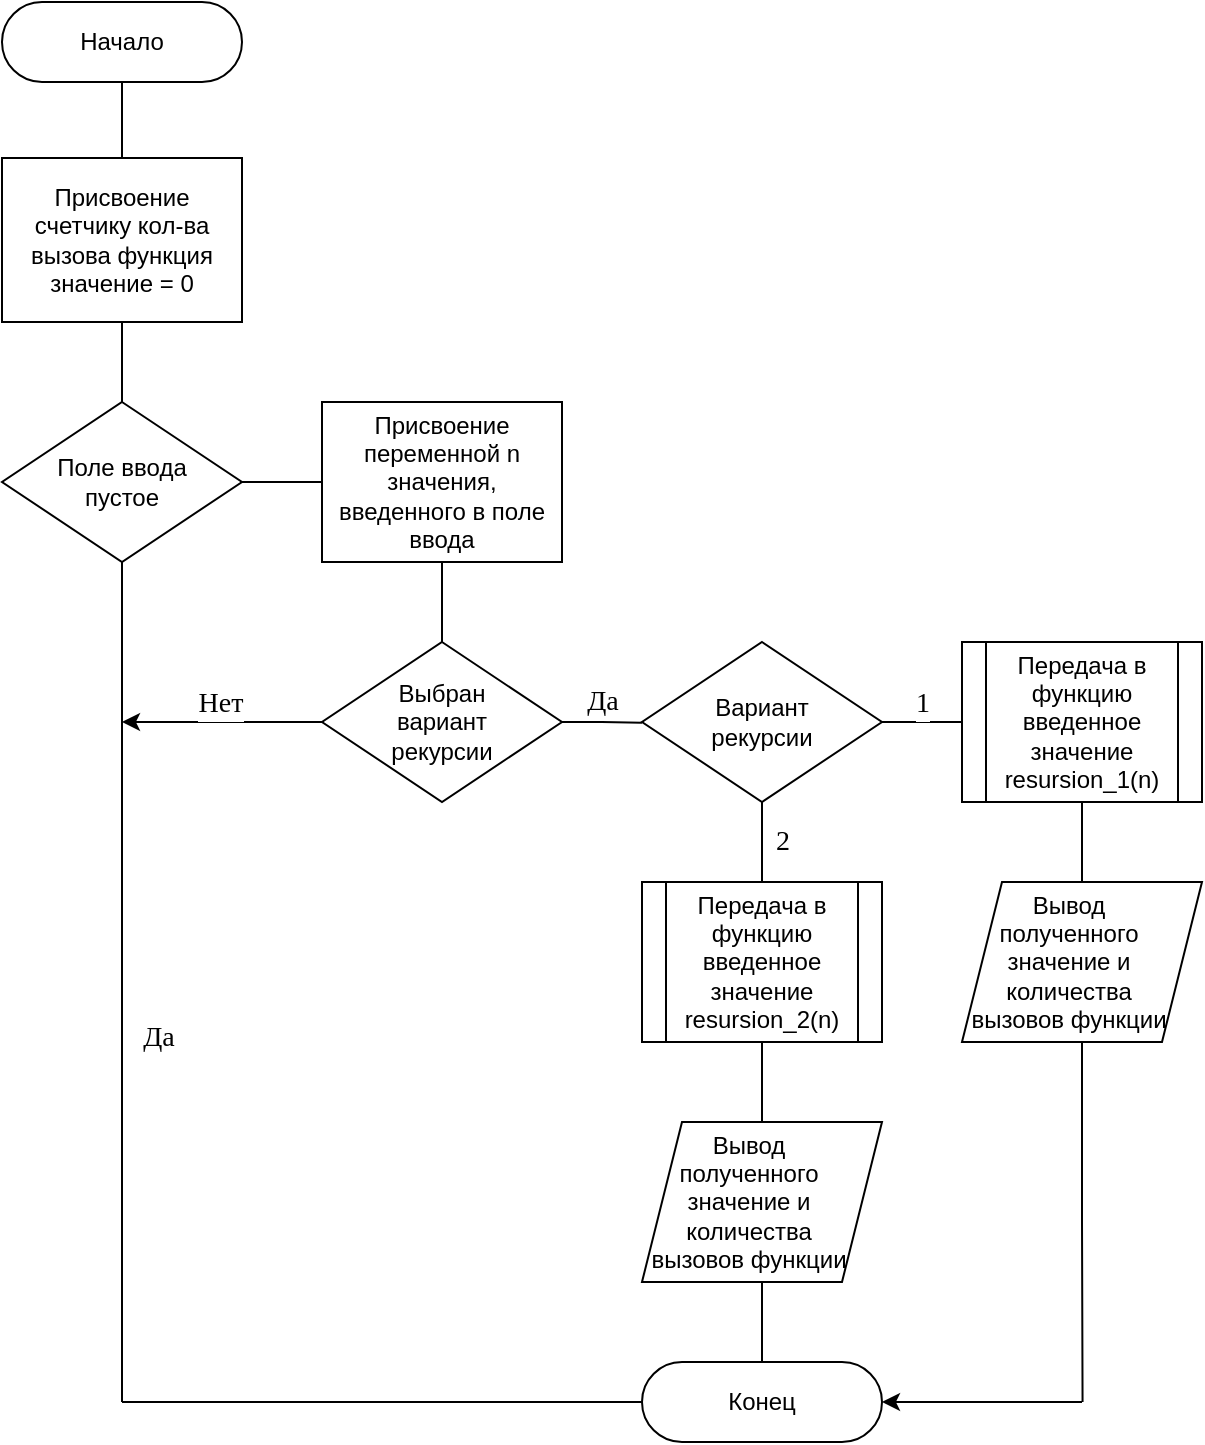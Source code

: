 <mxfile version="23.1.5" type="device">
  <diagram name="Страница — 1" id="f5qaqixOcX6vG_OhwR0j">
    <mxGraphModel dx="1444" dy="929" grid="1" gridSize="10" guides="1" tooltips="1" connect="1" arrows="1" fold="1" page="1" pageScale="1" pageWidth="649" pageHeight="1011" math="0" shadow="0">
      <root>
        <mxCell id="0" />
        <mxCell id="1" parent="0" />
        <mxCell id="UDmzE2PKUfRqwM2-v8yh-4" style="edgeStyle=orthogonalEdgeStyle;rounded=0;orthogonalLoop=1;jettySize=auto;html=1;exitX=0.5;exitY=0.5;exitDx=0;exitDy=20;exitPerimeter=0;entryX=0.5;entryY=0;entryDx=0;entryDy=0;endArrow=none;endFill=0;" edge="1" parent="1" source="UDmzE2PKUfRqwM2-v8yh-2" target="UDmzE2PKUfRqwM2-v8yh-3">
          <mxGeometry relative="1" as="geometry" />
        </mxCell>
        <mxCell id="UDmzE2PKUfRqwM2-v8yh-2" value="Начало" style="html=1;dashed=0;whiteSpace=wrap;shape=mxgraph.dfd.start" vertex="1" parent="1">
          <mxGeometry width="120" height="40" as="geometry" />
        </mxCell>
        <mxCell id="UDmzE2PKUfRqwM2-v8yh-6" style="edgeStyle=orthogonalEdgeStyle;rounded=0;orthogonalLoop=1;jettySize=auto;html=1;exitX=0.5;exitY=1;exitDx=0;exitDy=0;entryX=0.5;entryY=0;entryDx=0;entryDy=0;endArrow=none;endFill=0;" edge="1" parent="1" source="UDmzE2PKUfRqwM2-v8yh-3" target="UDmzE2PKUfRqwM2-v8yh-5">
          <mxGeometry relative="1" as="geometry" />
        </mxCell>
        <mxCell id="UDmzE2PKUfRqwM2-v8yh-3" value="Присвоение счетчику кол-ва вызова функция значение = 0" style="rounded=0;whiteSpace=wrap;html=1;" vertex="1" parent="1">
          <mxGeometry y="78" width="120" height="82" as="geometry" />
        </mxCell>
        <mxCell id="UDmzE2PKUfRqwM2-v8yh-7" style="edgeStyle=orthogonalEdgeStyle;rounded=0;orthogonalLoop=1;jettySize=auto;html=1;exitX=0.5;exitY=1;exitDx=0;exitDy=0;endArrow=none;endFill=0;" edge="1" parent="1" source="UDmzE2PKUfRqwM2-v8yh-5">
          <mxGeometry relative="1" as="geometry">
            <mxPoint x="60" y="700" as="targetPoint" />
          </mxGeometry>
        </mxCell>
        <mxCell id="UDmzE2PKUfRqwM2-v8yh-9" value="Да" style="edgeLabel;html=1;align=center;verticalAlign=middle;resizable=0;points=[];fontFamily=Times New Roman;fontSize=14;" vertex="1" connectable="0" parent="UDmzE2PKUfRqwM2-v8yh-7">
          <mxGeometry x="0.135" y="1" relative="1" as="geometry">
            <mxPoint x="16" as="offset" />
          </mxGeometry>
        </mxCell>
        <mxCell id="UDmzE2PKUfRqwM2-v8yh-11" style="edgeStyle=orthogonalEdgeStyle;rounded=0;orthogonalLoop=1;jettySize=auto;html=1;exitX=1;exitY=0.5;exitDx=0;exitDy=0;entryX=0;entryY=0.5;entryDx=0;entryDy=0;endArrow=none;endFill=0;" edge="1" parent="1" source="UDmzE2PKUfRqwM2-v8yh-5" target="UDmzE2PKUfRqwM2-v8yh-10">
          <mxGeometry relative="1" as="geometry" />
        </mxCell>
        <mxCell id="UDmzE2PKUfRqwM2-v8yh-5" value="Поле ввода&lt;br&gt;пустое" style="rhombus;whiteSpace=wrap;html=1;" vertex="1" parent="1">
          <mxGeometry y="200" width="120" height="80" as="geometry" />
        </mxCell>
        <mxCell id="UDmzE2PKUfRqwM2-v8yh-13" style="edgeStyle=orthogonalEdgeStyle;rounded=0;orthogonalLoop=1;jettySize=auto;html=1;exitX=0.5;exitY=1;exitDx=0;exitDy=0;entryX=0.5;entryY=0;entryDx=0;entryDy=0;endArrow=none;endFill=0;" edge="1" parent="1" source="UDmzE2PKUfRqwM2-v8yh-10" target="UDmzE2PKUfRqwM2-v8yh-12">
          <mxGeometry relative="1" as="geometry" />
        </mxCell>
        <mxCell id="UDmzE2PKUfRqwM2-v8yh-10" value="Присвоение переменной n значения, введенного в поле ввода" style="rounded=0;whiteSpace=wrap;html=1;" vertex="1" parent="1">
          <mxGeometry x="160" y="200" width="120" height="80" as="geometry" />
        </mxCell>
        <mxCell id="UDmzE2PKUfRqwM2-v8yh-16" style="edgeStyle=orthogonalEdgeStyle;rounded=0;orthogonalLoop=1;jettySize=auto;html=1;exitX=1;exitY=0.5;exitDx=0;exitDy=0;endArrow=none;endFill=0;" edge="1" parent="1" source="UDmzE2PKUfRqwM2-v8yh-12">
          <mxGeometry relative="1" as="geometry">
            <mxPoint x="320" y="360.333" as="targetPoint" />
          </mxGeometry>
        </mxCell>
        <mxCell id="UDmzE2PKUfRqwM2-v8yh-18" value="Да" style="edgeLabel;html=1;align=center;verticalAlign=middle;resizable=0;points=[];fontSize=14;fontFamily=Times New Roman;" vertex="1" connectable="0" parent="UDmzE2PKUfRqwM2-v8yh-16">
          <mxGeometry x="0.138" y="1" relative="1" as="geometry">
            <mxPoint x="-2" y="-10" as="offset" />
          </mxGeometry>
        </mxCell>
        <mxCell id="UDmzE2PKUfRqwM2-v8yh-12" value="Выбран вариант рекурсии" style="rhombus;whiteSpace=wrap;html=1;spacingLeft=14;spacingRight=14;" vertex="1" parent="1">
          <mxGeometry x="160" y="320" width="120" height="80" as="geometry" />
        </mxCell>
        <mxCell id="UDmzE2PKUfRqwM2-v8yh-14" style="edgeStyle=orthogonalEdgeStyle;rounded=0;orthogonalLoop=1;jettySize=auto;html=1;exitX=0;exitY=0.5;exitDx=0;exitDy=0;" edge="1" parent="1" source="UDmzE2PKUfRqwM2-v8yh-12">
          <mxGeometry relative="1" as="geometry">
            <mxPoint x="60" y="360" as="targetPoint" />
          </mxGeometry>
        </mxCell>
        <mxCell id="UDmzE2PKUfRqwM2-v8yh-15" value="Нет" style="edgeLabel;html=1;align=center;verticalAlign=middle;resizable=0;points=[];fontFamily=Times New Roman;fontSize=14;" vertex="1" connectable="0" parent="UDmzE2PKUfRqwM2-v8yh-14">
          <mxGeometry x="0.072" y="1" relative="1" as="geometry">
            <mxPoint x="2" y="-11" as="offset" />
          </mxGeometry>
        </mxCell>
        <mxCell id="UDmzE2PKUfRqwM2-v8yh-20" style="edgeStyle=orthogonalEdgeStyle;rounded=0;orthogonalLoop=1;jettySize=auto;html=1;exitX=1;exitY=0.5;exitDx=0;exitDy=0;endArrow=none;endFill=0;" edge="1" parent="1" source="UDmzE2PKUfRqwM2-v8yh-19">
          <mxGeometry relative="1" as="geometry">
            <mxPoint x="480" y="360" as="targetPoint" />
          </mxGeometry>
        </mxCell>
        <mxCell id="UDmzE2PKUfRqwM2-v8yh-22" value="1" style="edgeLabel;html=1;align=center;verticalAlign=middle;resizable=0;points=[];fontFamily=Times New Roman;fontSize=14;" vertex="1" connectable="0" parent="UDmzE2PKUfRqwM2-v8yh-20">
          <mxGeometry x="0.408" y="1" relative="1" as="geometry">
            <mxPoint x="-8" y="-9" as="offset" />
          </mxGeometry>
        </mxCell>
        <mxCell id="UDmzE2PKUfRqwM2-v8yh-21" style="edgeStyle=orthogonalEdgeStyle;rounded=0;orthogonalLoop=1;jettySize=auto;html=1;exitX=0.5;exitY=1;exitDx=0;exitDy=0;endArrow=none;endFill=0;" edge="1" parent="1" source="UDmzE2PKUfRqwM2-v8yh-19">
          <mxGeometry relative="1" as="geometry">
            <mxPoint x="380" y="440" as="targetPoint" />
          </mxGeometry>
        </mxCell>
        <mxCell id="UDmzE2PKUfRqwM2-v8yh-23" value="2" style="edgeLabel;html=1;align=center;verticalAlign=middle;resizable=0;points=[];fontSize=14;fontFamily=Times New Roman;" vertex="1" connectable="0" parent="UDmzE2PKUfRqwM2-v8yh-21">
          <mxGeometry x="-0.045" y="-2" relative="1" as="geometry">
            <mxPoint x="12" as="offset" />
          </mxGeometry>
        </mxCell>
        <mxCell id="UDmzE2PKUfRqwM2-v8yh-19" value="Вариант рекурсии" style="rhombus;whiteSpace=wrap;html=1;spacingLeft=14;spacingRight=14;" vertex="1" parent="1">
          <mxGeometry x="320" y="320" width="120" height="80" as="geometry" />
        </mxCell>
        <mxCell id="UDmzE2PKUfRqwM2-v8yh-30" style="edgeStyle=orthogonalEdgeStyle;rounded=0;orthogonalLoop=1;jettySize=auto;html=1;exitX=0.5;exitY=1;exitDx=0;exitDy=0;entryX=0.5;entryY=0;entryDx=0;entryDy=0;endArrow=none;endFill=0;" edge="1" parent="1" source="UDmzE2PKUfRqwM2-v8yh-24" target="UDmzE2PKUfRqwM2-v8yh-28">
          <mxGeometry relative="1" as="geometry" />
        </mxCell>
        <mxCell id="UDmzE2PKUfRqwM2-v8yh-24" value="Передача в функцию введенное значение&lt;br&gt;resursion_2(n)" style="shape=process;whiteSpace=wrap;html=1;backgroundOutline=1;" vertex="1" parent="1">
          <mxGeometry x="320" y="440" width="120" height="80" as="geometry" />
        </mxCell>
        <mxCell id="UDmzE2PKUfRqwM2-v8yh-29" style="edgeStyle=orthogonalEdgeStyle;rounded=0;orthogonalLoop=1;jettySize=auto;html=1;exitX=0.5;exitY=1;exitDx=0;exitDy=0;entryX=0.5;entryY=0;entryDx=0;entryDy=0;endArrow=none;endFill=0;" edge="1" parent="1" source="UDmzE2PKUfRqwM2-v8yh-25" target="UDmzE2PKUfRqwM2-v8yh-26">
          <mxGeometry relative="1" as="geometry" />
        </mxCell>
        <mxCell id="UDmzE2PKUfRqwM2-v8yh-25" value="Передача в функцию введенное значение&lt;br&gt;resursion_1(n)" style="shape=process;whiteSpace=wrap;html=1;backgroundOutline=1;" vertex="1" parent="1">
          <mxGeometry x="480" y="320" width="120" height="80" as="geometry" />
        </mxCell>
        <mxCell id="UDmzE2PKUfRqwM2-v8yh-34" style="edgeStyle=orthogonalEdgeStyle;rounded=0;orthogonalLoop=1;jettySize=auto;html=1;exitX=0.5;exitY=1;exitDx=0;exitDy=0;endArrow=none;endFill=0;" edge="1" parent="1" source="UDmzE2PKUfRqwM2-v8yh-26">
          <mxGeometry relative="1" as="geometry">
            <mxPoint x="540.286" y="700" as="targetPoint" />
          </mxGeometry>
        </mxCell>
        <mxCell id="UDmzE2PKUfRqwM2-v8yh-26" value="Вывод полученного значение и количества вызовов функции" style="shape=parallelogram;perimeter=parallelogramPerimeter;whiteSpace=wrap;html=1;fixedSize=1;spacingLeft=0;spacingRight=13;fontSize=12;" vertex="1" parent="1">
          <mxGeometry x="480" y="440" width="120" height="80" as="geometry" />
        </mxCell>
        <mxCell id="UDmzE2PKUfRqwM2-v8yh-28" value="Вывод полученного значение и количества вызовов функции" style="shape=parallelogram;perimeter=parallelogramPerimeter;whiteSpace=wrap;html=1;fixedSize=1;spacingLeft=0;spacingRight=13;fontSize=12;" vertex="1" parent="1">
          <mxGeometry x="320" y="560" width="120" height="80" as="geometry" />
        </mxCell>
        <mxCell id="UDmzE2PKUfRqwM2-v8yh-31" value="Конец" style="html=1;dashed=0;whiteSpace=wrap;shape=mxgraph.dfd.start" vertex="1" parent="1">
          <mxGeometry x="320" y="680" width="120" height="40" as="geometry" />
        </mxCell>
        <mxCell id="UDmzE2PKUfRqwM2-v8yh-32" value="" style="endArrow=none;html=1;rounded=0;entryX=0;entryY=0.5;entryDx=0;entryDy=0;entryPerimeter=0;" edge="1" parent="1" target="UDmzE2PKUfRqwM2-v8yh-31">
          <mxGeometry width="50" height="50" relative="1" as="geometry">
            <mxPoint x="60" y="700" as="sourcePoint" />
            <mxPoint x="320" y="550" as="targetPoint" />
          </mxGeometry>
        </mxCell>
        <mxCell id="UDmzE2PKUfRqwM2-v8yh-33" style="edgeStyle=orthogonalEdgeStyle;rounded=0;orthogonalLoop=1;jettySize=auto;html=1;exitX=0.5;exitY=1;exitDx=0;exitDy=0;entryX=0.5;entryY=0.5;entryDx=0;entryDy=-20;entryPerimeter=0;endArrow=none;endFill=0;" edge="1" parent="1" source="UDmzE2PKUfRqwM2-v8yh-28" target="UDmzE2PKUfRqwM2-v8yh-31">
          <mxGeometry relative="1" as="geometry" />
        </mxCell>
        <mxCell id="UDmzE2PKUfRqwM2-v8yh-35" value="" style="endArrow=classic;html=1;rounded=0;entryX=1;entryY=0.5;entryDx=0;entryDy=0;entryPerimeter=0;" edge="1" parent="1" target="UDmzE2PKUfRqwM2-v8yh-31">
          <mxGeometry width="50" height="50" relative="1" as="geometry">
            <mxPoint x="540" y="700" as="sourcePoint" />
            <mxPoint x="510" y="630" as="targetPoint" />
          </mxGeometry>
        </mxCell>
      </root>
    </mxGraphModel>
  </diagram>
</mxfile>
